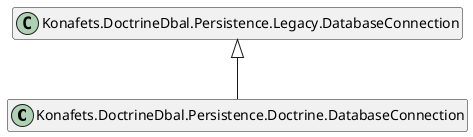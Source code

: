 @startuml
set namespaceSeparator none
hide empty members
hide empty methods

class Konafets.DoctrineDbal.Persistence.Doctrine.DatabaseConnection extends Konafets.DoctrineDbal.Persistence.Legacy.DatabaseConnection 
@enduml

